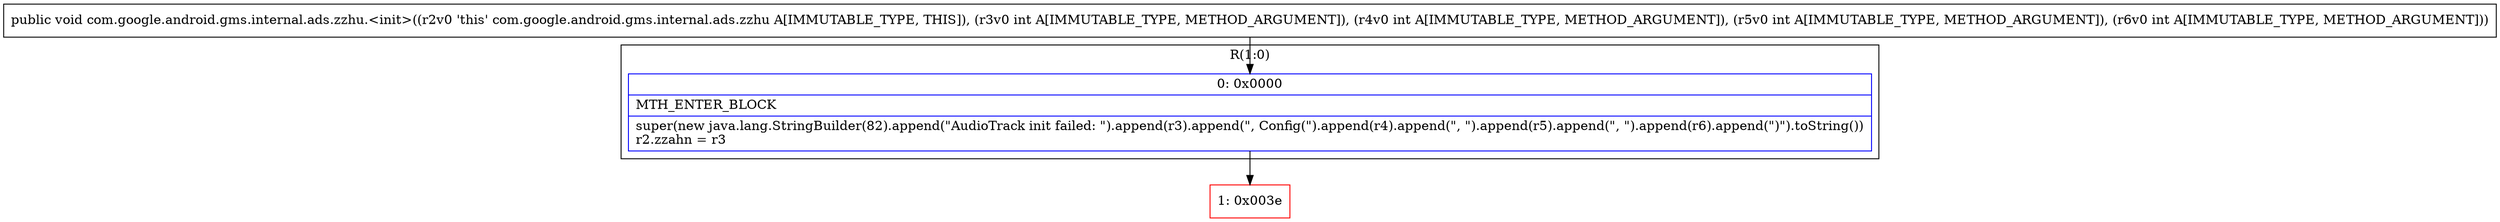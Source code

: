 digraph "CFG forcom.google.android.gms.internal.ads.zzhu.\<init\>(IIII)V" {
subgraph cluster_Region_284150764 {
label = "R(1:0)";
node [shape=record,color=blue];
Node_0 [shape=record,label="{0\:\ 0x0000|MTH_ENTER_BLOCK\l|super(new java.lang.StringBuilder(82).append(\"AudioTrack init failed: \").append(r3).append(\", Config(\").append(r4).append(\", \").append(r5).append(\", \").append(r6).append(\")\").toString())\lr2.zzahn = r3\l}"];
}
Node_1 [shape=record,color=red,label="{1\:\ 0x003e}"];
MethodNode[shape=record,label="{public void com.google.android.gms.internal.ads.zzhu.\<init\>((r2v0 'this' com.google.android.gms.internal.ads.zzhu A[IMMUTABLE_TYPE, THIS]), (r3v0 int A[IMMUTABLE_TYPE, METHOD_ARGUMENT]), (r4v0 int A[IMMUTABLE_TYPE, METHOD_ARGUMENT]), (r5v0 int A[IMMUTABLE_TYPE, METHOD_ARGUMENT]), (r6v0 int A[IMMUTABLE_TYPE, METHOD_ARGUMENT])) }"];
MethodNode -> Node_0;
Node_0 -> Node_1;
}

